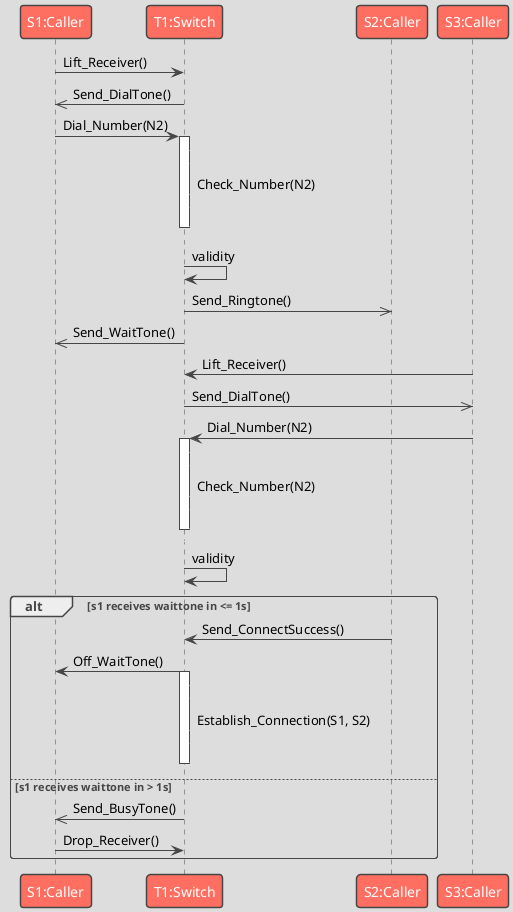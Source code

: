 @startuml Q2
!theme toy
participant "S1:Caller" as s1
participant "T1:Switch" as t1
participant "S2:Caller" as s2
participant "S3:Caller" as s3

' S1 makes a call to S2
s1 -> t1 : Lift_Receiver()
t1 ->> s1: Send_DialTone()
s1 -> t1: Dial_Number(N2)
activate t1
t1 --[#DDDDDD]> t1 : 
t1 --[#DDDDDD]> t1 : Check_Number(N2)
t1 --[#DDDDDD]> t1 : 
deactivate t1

t1 -> t1: validity

t1 ->> s2: Send_Ringtone()
t1 ->> s1: Send_WaitTone()



' S3 send call to S2
s3 -> t1 : Lift_Receiver()
t1 ->> s3: Send_DialTone()
s3 -> t1: Dial_Number(N2)
activate t1
t1 --[#DDDDDD]> t1 :
t1 --[#DDDDDD]> t1 : Check_Number(N2)
t1 --[#DDDDDD]> t1 : 
deactivate t1

t1 -> t1: validity

alt s1 receives waittone in <= 1s
s2 -> t1: Send_ConnectSuccess()
t1 -> s1: Off_WaitTone()
activate t1

t1 --[#DDDDDD]> t1 : 
t1 --[#DDDDDD]> t1 : Establish_Connection(S1, S2)
t1 --[#DDDDDD]> t1 : 

deactivate t1

else s1 receives waittone in > 1s
t1 ->> s1: Send_BusyTone()
s1 -> t1: Drop_Receiver()

end


@enduml